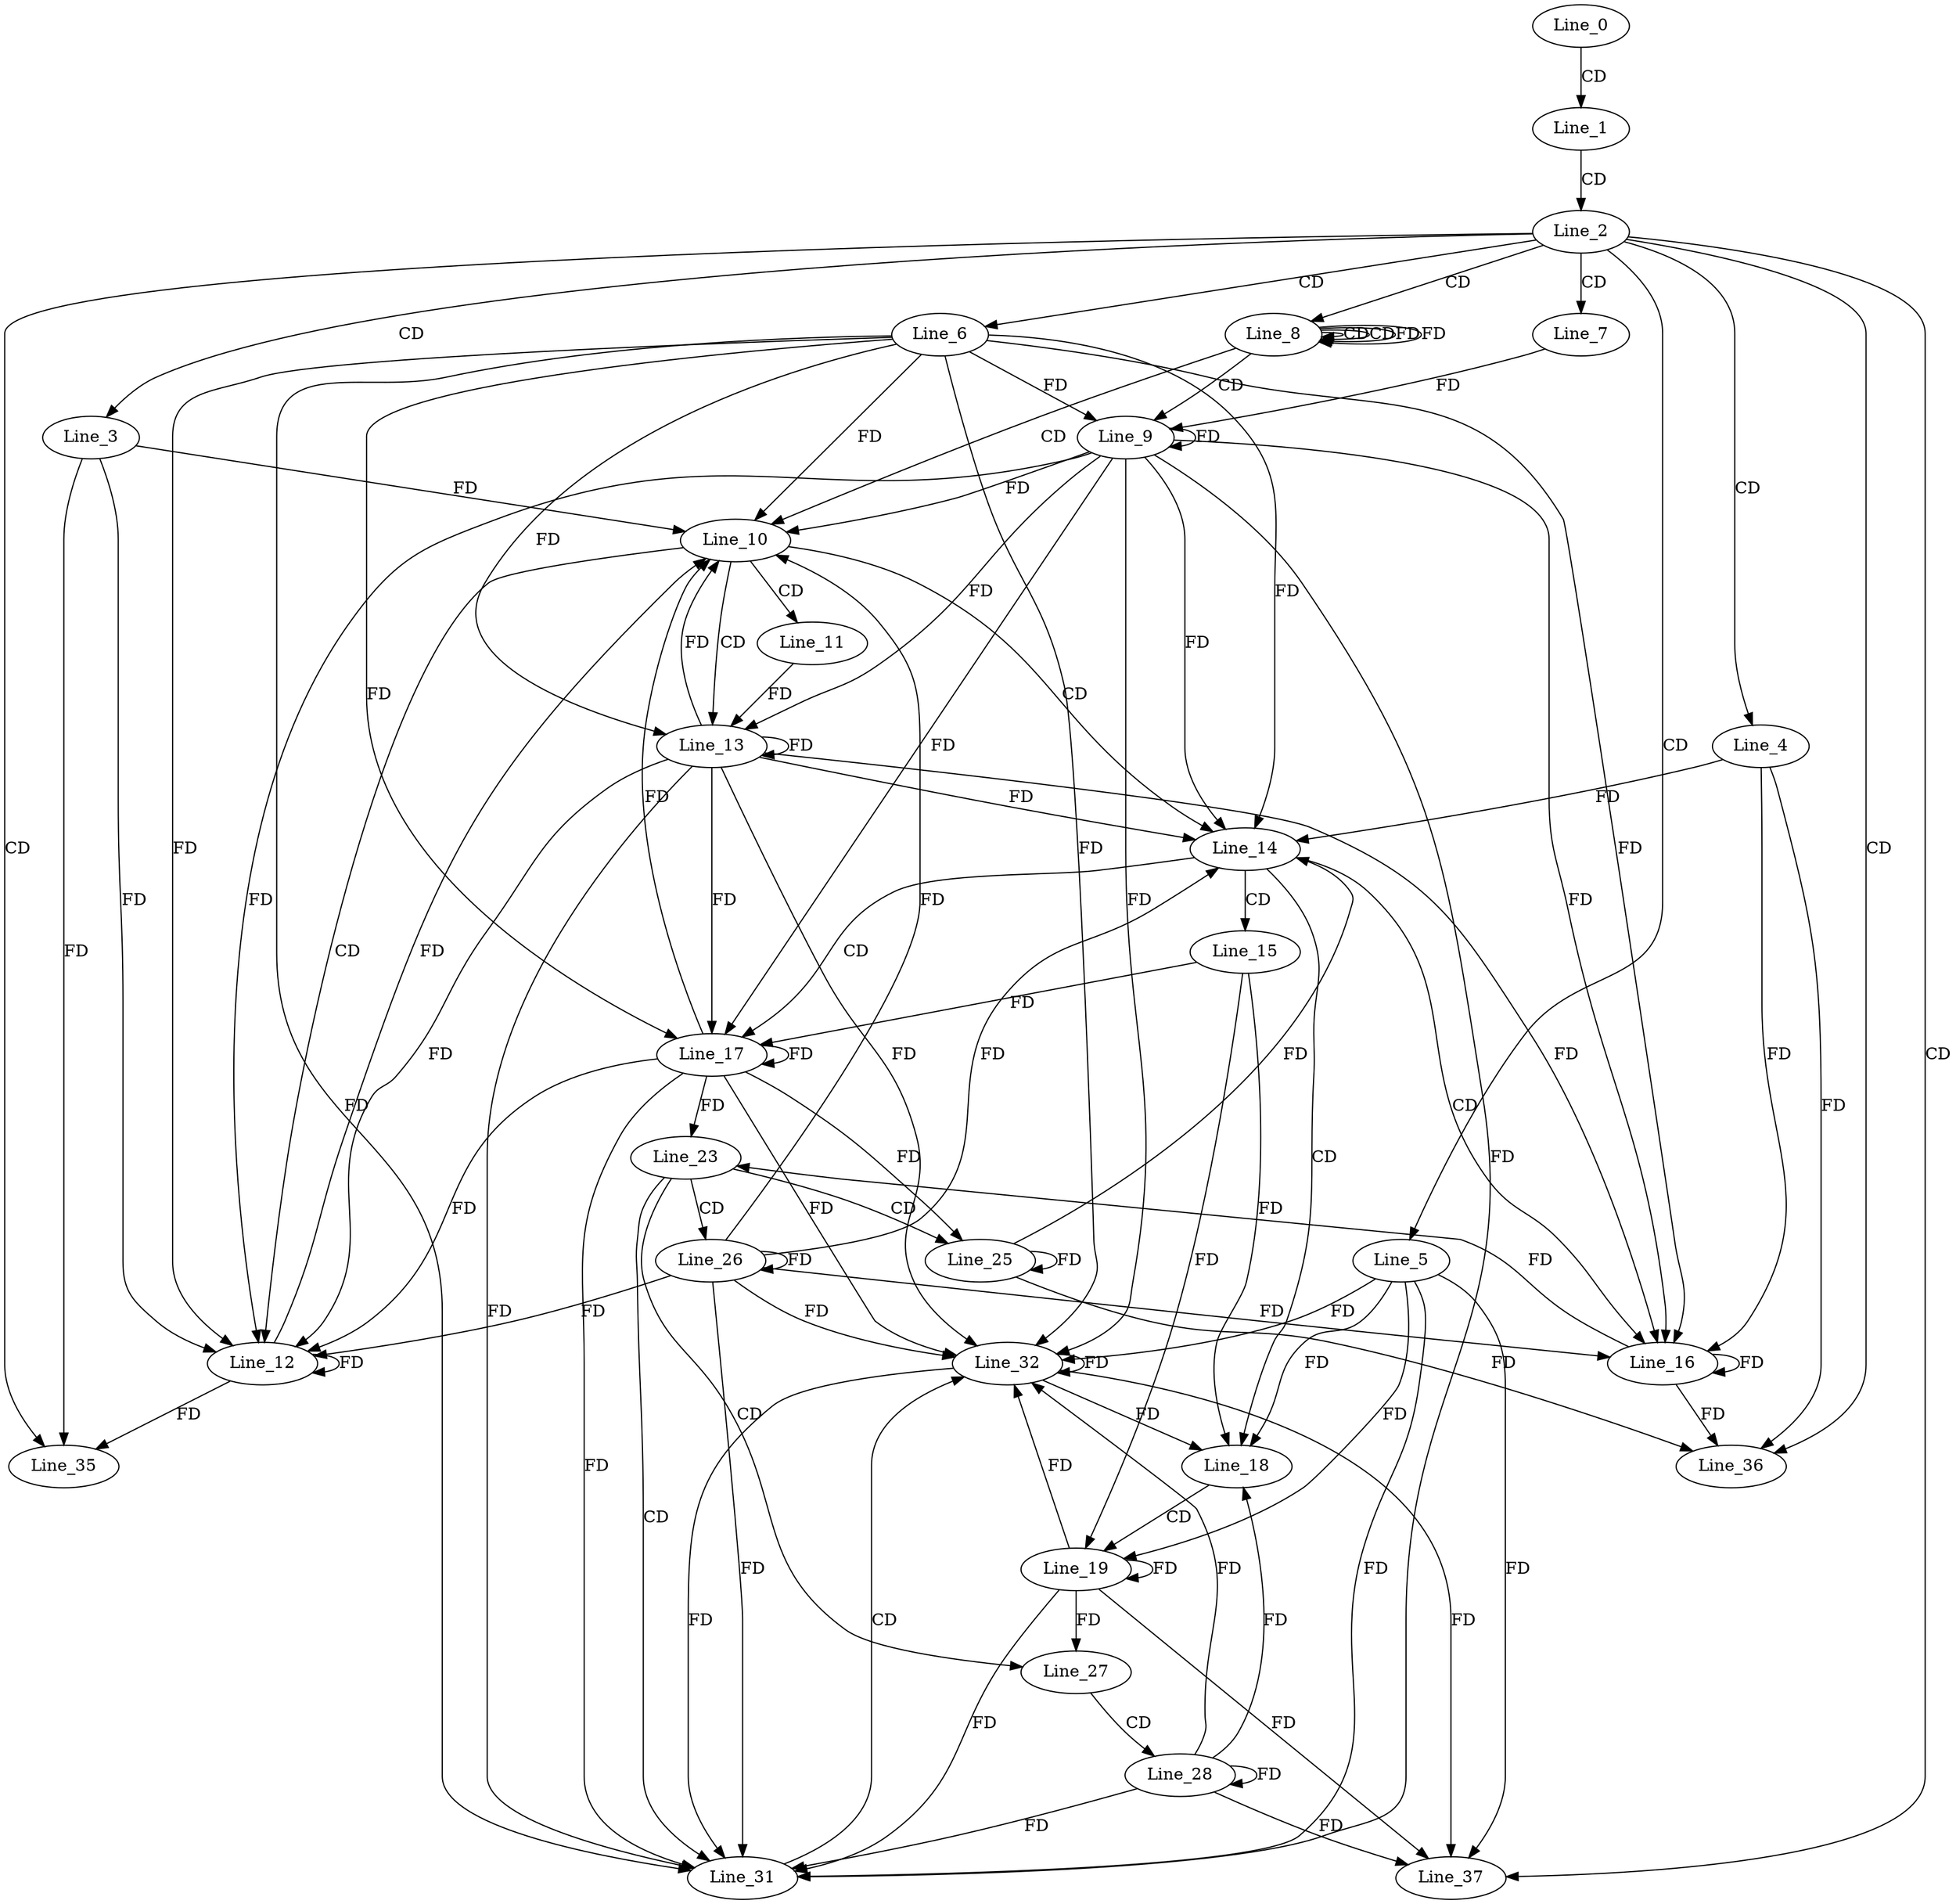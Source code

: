 digraph G {
  Line_0;
  Line_1;
  Line_2;
  Line_3;
  Line_4;
  Line_5;
  Line_6;
  Line_7;
  Line_8;
  Line_8;
  Line_8;
  Line_9;
  Line_9;
  Line_10;
  Line_11;
  Line_12;
  Line_13;
  Line_14;
  Line_15;
  Line_16;
  Line_17;
  Line_18;
  Line_19;
  Line_23;
  Line_25;
  Line_26;
  Line_27;
  Line_28;
  Line_31;
  Line_32;
  Line_35;
  Line_36;
  Line_37;
  Line_0 -> Line_1 [ label="CD" ];
  Line_1 -> Line_2 [ label="CD" ];
  Line_2 -> Line_3 [ label="CD" ];
  Line_2 -> Line_4 [ label="CD" ];
  Line_2 -> Line_5 [ label="CD" ];
  Line_2 -> Line_6 [ label="CD" ];
  Line_2 -> Line_7 [ label="CD" ];
  Line_2 -> Line_8 [ label="CD" ];
  Line_8 -> Line_8 [ label="CD" ];
  Line_8 -> Line_8 [ label="CD" ];
  Line_8 -> Line_8 [ label="FD" ];
  Line_8 -> Line_9 [ label="CD" ];
  Line_9 -> Line_9 [ label="FD" ];
  Line_6 -> Line_9 [ label="FD" ];
  Line_7 -> Line_9 [ label="FD" ];
  Line_8 -> Line_10 [ label="CD" ];
  Line_9 -> Line_10 [ label="FD" ];
  Line_6 -> Line_10 [ label="FD" ];
  Line_3 -> Line_10 [ label="FD" ];
  Line_10 -> Line_11 [ label="CD" ];
  Line_10 -> Line_12 [ label="CD" ];
  Line_12 -> Line_12 [ label="FD" ];
  Line_3 -> Line_12 [ label="FD" ];
  Line_9 -> Line_12 [ label="FD" ];
  Line_6 -> Line_12 [ label="FD" ];
  Line_10 -> Line_13 [ label="CD" ];
  Line_9 -> Line_13 [ label="FD" ];
  Line_13 -> Line_13 [ label="FD" ];
  Line_6 -> Line_13 [ label="FD" ];
  Line_11 -> Line_13 [ label="FD" ];
  Line_10 -> Line_14 [ label="CD" ];
  Line_9 -> Line_14 [ label="FD" ];
  Line_13 -> Line_14 [ label="FD" ];
  Line_6 -> Line_14 [ label="FD" ];
  Line_4 -> Line_14 [ label="FD" ];
  Line_14 -> Line_15 [ label="CD" ];
  Line_14 -> Line_16 [ label="CD" ];
  Line_16 -> Line_16 [ label="FD" ];
  Line_4 -> Line_16 [ label="FD" ];
  Line_9 -> Line_16 [ label="FD" ];
  Line_13 -> Line_16 [ label="FD" ];
  Line_6 -> Line_16 [ label="FD" ];
  Line_14 -> Line_17 [ label="CD" ];
  Line_9 -> Line_17 [ label="FD" ];
  Line_13 -> Line_17 [ label="FD" ];
  Line_17 -> Line_17 [ label="FD" ];
  Line_6 -> Line_17 [ label="FD" ];
  Line_15 -> Line_17 [ label="FD" ];
  Line_14 -> Line_18 [ label="CD" ];
  Line_15 -> Line_18 [ label="FD" ];
  Line_5 -> Line_18 [ label="FD" ];
  Line_18 -> Line_19 [ label="CD" ];
  Line_19 -> Line_19 [ label="FD" ];
  Line_5 -> Line_19 [ label="FD" ];
  Line_15 -> Line_19 [ label="FD" ];
  Line_17 -> Line_23 [ label="FD" ];
  Line_16 -> Line_23 [ label="FD" ];
  Line_23 -> Line_25 [ label="CD" ];
  Line_25 -> Line_25 [ label="FD" ];
  Line_17 -> Line_25 [ label="FD" ];
  Line_23 -> Line_26 [ label="CD" ];
  Line_26 -> Line_26 [ label="FD" ];
  Line_23 -> Line_27 [ label="CD" ];
  Line_19 -> Line_27 [ label="FD" ];
  Line_27 -> Line_28 [ label="CD" ];
  Line_28 -> Line_28 [ label="FD" ];
  Line_23 -> Line_31 [ label="CD" ];
  Line_9 -> Line_31 [ label="FD" ];
  Line_13 -> Line_31 [ label="FD" ];
  Line_17 -> Line_31 [ label="FD" ];
  Line_26 -> Line_31 [ label="FD" ];
  Line_6 -> Line_31 [ label="FD" ];
  Line_19 -> Line_31 [ label="FD" ];
  Line_28 -> Line_31 [ label="FD" ];
  Line_5 -> Line_31 [ label="FD" ];
  Line_31 -> Line_32 [ label="CD" ];
  Line_19 -> Line_32 [ label="FD" ];
  Line_28 -> Line_32 [ label="FD" ];
  Line_32 -> Line_32 [ label="FD" ];
  Line_5 -> Line_32 [ label="FD" ];
  Line_9 -> Line_32 [ label="FD" ];
  Line_13 -> Line_32 [ label="FD" ];
  Line_17 -> Line_32 [ label="FD" ];
  Line_26 -> Line_32 [ label="FD" ];
  Line_6 -> Line_32 [ label="FD" ];
  Line_2 -> Line_35 [ label="CD" ];
  Line_12 -> Line_35 [ label="FD" ];
  Line_3 -> Line_35 [ label="FD" ];
  Line_2 -> Line_36 [ label="CD" ];
  Line_16 -> Line_36 [ label="FD" ];
  Line_25 -> Line_36 [ label="FD" ];
  Line_4 -> Line_36 [ label="FD" ];
  Line_2 -> Line_37 [ label="CD" ];
  Line_19 -> Line_37 [ label="FD" ];
  Line_28 -> Line_37 [ label="FD" ];
  Line_32 -> Line_37 [ label="FD" ];
  Line_5 -> Line_37 [ label="FD" ];
  Line_8 -> Line_8 [ label="FD" ];
  Line_13 -> Line_10 [ label="FD" ];
  Line_17 -> Line_10 [ label="FD" ];
  Line_26 -> Line_10 [ label="FD" ];
  Line_12 -> Line_10 [ label="FD" ];
  Line_13 -> Line_12 [ label="FD" ];
  Line_17 -> Line_12 [ label="FD" ];
  Line_26 -> Line_12 [ label="FD" ];
  Line_26 -> Line_14 [ label="FD" ];
  Line_25 -> Line_14 [ label="FD" ];
  Line_26 -> Line_16 [ label="FD" ];
  Line_28 -> Line_18 [ label="FD" ];
  Line_32 -> Line_18 [ label="FD" ];
  Line_32 -> Line_31 [ label="FD" ];
}
